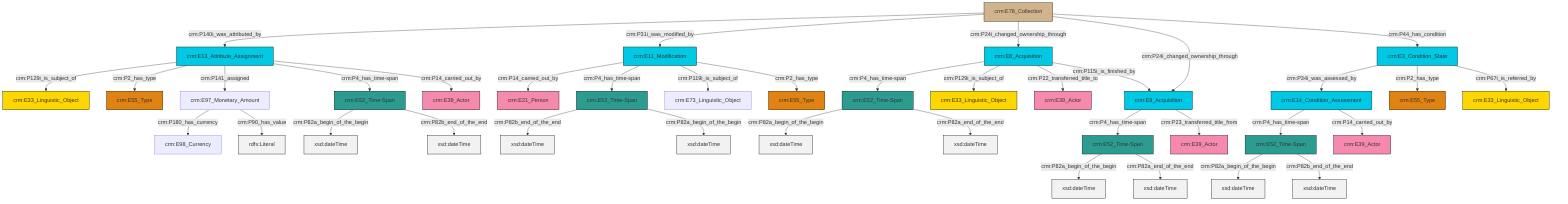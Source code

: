 graph TD
classDef Literal fill:#f2f2f2,stroke:#000000;
classDef CRM_Entity fill:#FFFFFF,stroke:#000000;
classDef Temporal_Entity fill:#00C9E6, stroke:#000000;
classDef Type fill:#E18312, stroke:#000000;
classDef Time-Span fill:#2C9C91, stroke:#000000;
classDef Appellation fill:#FFEB7F, stroke:#000000;
classDef Place fill:#008836, stroke:#000000;
classDef Persistent_Item fill:#B266B2, stroke:#000000;
classDef Conceptual_Object fill:#FFD700, stroke:#000000;
classDef Physical_Thing fill:#D2B48C, stroke:#000000;
classDef Actor fill:#f58aad, stroke:#000000;
classDef PC_Classes fill:#4ce600, stroke:#000000;
classDef Multi fill:#cccccc,stroke:#000000;

4["crm:E3_Condition_State"]:::Temporal_Entity -->|crm:P34i_was_assessed_by| 5["crm:E14_Condition_Assessment"]:::Temporal_Entity
10["crm:E52_Time-Span"]:::Time-Span -->|crm:P82b_end_of_the_end| 11[xsd:dateTime]:::Literal
14["crm:E52_Time-Span"]:::Time-Span -->|crm:P82a_begin_of_the_begin| 15[xsd:dateTime]:::Literal
5["crm:E14_Condition_Assessment"]:::Temporal_Entity -->|crm:P4_has_time-span| 18["crm:E52_Time-Span"]:::Time-Span
19["crm:E13_Attribute_Assignment"]:::Temporal_Entity -->|crm:P129i_is_subject_of| 12["crm:E33_Linguistic_Object"]:::Conceptual_Object
22["crm:E52_Time-Span"]:::Time-Span -->|crm:P82a_begin_of_the_begin| 23[xsd:dateTime]:::Literal
22["crm:E52_Time-Span"]:::Time-Span -->|crm:P82a_end_of_the_end| 24[xsd:dateTime]:::Literal
8["crm:E97_Monetary_Amount"]:::Default -->|crm:P180_has_currency| 0["crm:E98_Currency"]:::Default
25["crm:E52_Time-Span"]:::Time-Span -->|crm:P82a_begin_of_the_begin| 26[xsd:dateTime]:::Literal
16["crm:E11_Modification"]:::Temporal_Entity -->|crm:P14_carried_out_by| 27["crm:E21_Person"]:::Actor
8["crm:E97_Monetary_Amount"]:::Default -->|crm:P90_has_value| 30[rdfs:Literal]:::Literal
20["crm:E8_Acquisition"]:::Temporal_Entity -->|crm:P4_has_time-span| 25["crm:E52_Time-Span"]:::Time-Span
32["crm:E78_Collection"]:::Physical_Thing -->|crm:P140i_was_attributed_by| 19["crm:E13_Attribute_Assignment"]:::Temporal_Entity
14["crm:E52_Time-Span"]:::Time-Span -->|crm:P82b_end_of_the_end| 39[xsd:dateTime]:::Literal
19["crm:E13_Attribute_Assignment"]:::Temporal_Entity -->|crm:P2_has_type| 40["crm:E55_Type"]:::Type
5["crm:E14_Condition_Assessment"]:::Temporal_Entity -->|crm:P14_carried_out_by| 28["crm:E39_Actor"]:::Actor
41["crm:E8_Acquisition"]:::Temporal_Entity -->|crm:P4_has_time-span| 22["crm:E52_Time-Span"]:::Time-Span
19["crm:E13_Attribute_Assignment"]:::Temporal_Entity -->|crm:P141_assigned| 8["crm:E97_Monetary_Amount"]:::Default
19["crm:E13_Attribute_Assignment"]:::Temporal_Entity -->|crm:P4_has_time-span| 14["crm:E52_Time-Span"]:::Time-Span
32["crm:E78_Collection"]:::Physical_Thing -->|crm:P31i_was_modified_by| 16["crm:E11_Modification"]:::Temporal_Entity
16["crm:E11_Modification"]:::Temporal_Entity -->|crm:P4_has_time-span| 10["crm:E52_Time-Span"]:::Time-Span
16["crm:E11_Modification"]:::Temporal_Entity -->|crm:P119i_is_subject_of| 2["crm:E73_Linguistic_Object"]:::Default
18["crm:E52_Time-Span"]:::Time-Span -->|crm:P82a_begin_of_the_begin| 45[xsd:dateTime]:::Literal
41["crm:E8_Acquisition"]:::Temporal_Entity -->|crm:P129i_is_subject_of| 6["crm:E33_Linguistic_Object"]:::Conceptual_Object
41["crm:E8_Acquisition"]:::Temporal_Entity -->|crm:P22_transferred_title_to| 50["crm:E39_Actor"]:::Actor
25["crm:E52_Time-Span"]:::Time-Span -->|crm:P82a_end_of_the_end| 52[xsd:dateTime]:::Literal
16["crm:E11_Modification"]:::Temporal_Entity -->|crm:P2_has_type| 53["crm:E55_Type"]:::Type
18["crm:E52_Time-Span"]:::Time-Span -->|crm:P82b_end_of_the_end| 54[xsd:dateTime]:::Literal
10["crm:E52_Time-Span"]:::Time-Span -->|crm:P82a_begin_of_the_begin| 56[xsd:dateTime]:::Literal
32["crm:E78_Collection"]:::Physical_Thing -->|crm:P24i_changed_ownership_through| 41["crm:E8_Acquisition"]:::Temporal_Entity
32["crm:E78_Collection"]:::Physical_Thing -->|crm:P24i_changed_ownership_through| 20["crm:E8_Acquisition"]:::Temporal_Entity
4["crm:E3_Condition_State"]:::Temporal_Entity -->|crm:P2_has_type| 35["crm:E55_Type"]:::Type
4["crm:E3_Condition_State"]:::Temporal_Entity -->|crm:P67i_is_referred_by| 58["crm:E33_Linguistic_Object"]:::Conceptual_Object
20["crm:E8_Acquisition"]:::Temporal_Entity -->|crm:P23_transferred_title_from| 42["crm:E39_Actor"]:::Actor
19["crm:E13_Attribute_Assignment"]:::Temporal_Entity -->|crm:P14_carried_out_by| 33["crm:E39_Actor"]:::Actor
32["crm:E78_Collection"]:::Physical_Thing -->|crm:P44_has_condition| 4["crm:E3_Condition_State"]:::Temporal_Entity
41["crm:E8_Acquisition"]:::Temporal_Entity -->|crm:P115i_is_finished_by| 20["crm:E8_Acquisition"]:::Temporal_Entity